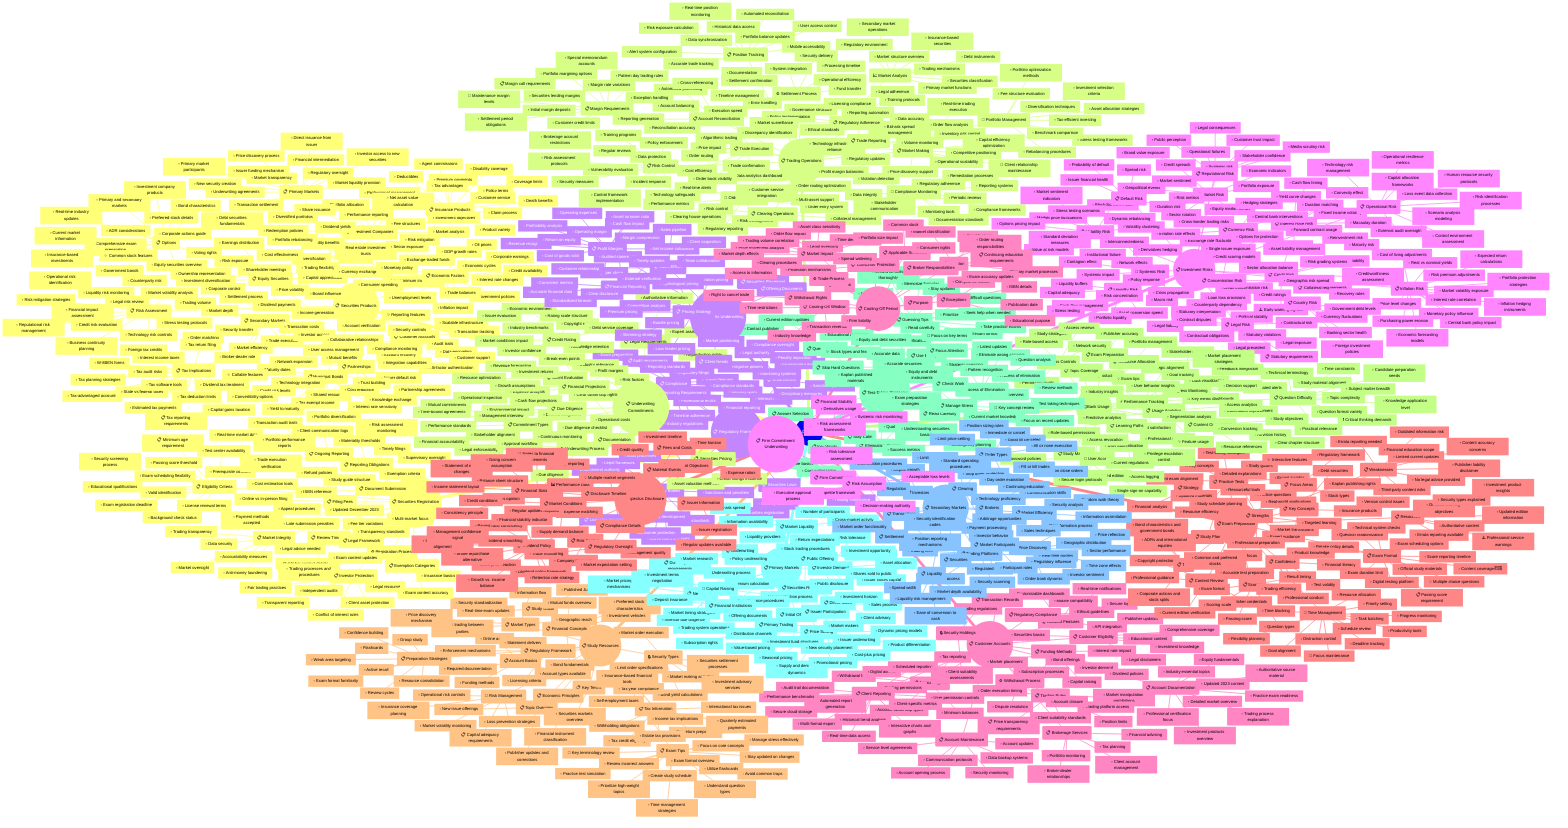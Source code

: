 mindmap
    ((📄 Document))
        ((📋 Securities Products))
            (📋 Primary Markets)
                [▫️ Direct issuance from issuer]
                [▫️ Underwriting agreements]
                [▫️ Primary market participants]
                [▫️ New security creation]
                [▫️ Issuer funding mechanism]
                [▫️ Regulatory oversight]
                [▫️ Market liquidity provision]
                [▫️ Investor access to new securities]
                [▫️ Price discovery process]
                [▫️ Transaction settlement]
                [▫️ Financial intermediation]
                [▫️ Market transparency]
            (📋 Secondary Markets)
                [▫️ Trade execution]
                [▫️ Order matching]
                [▫️ Broker-dealer role]
                [▫️ Investor access]
                [▫️ Security transfer]
                [▫️ Market efficiency]
                [▫️ Transaction costs]
                [▫️ Trading volume]
                [▫️ Settlement process]
                [▫️ Market depth]
            (📋 Equity Securities)
                [▫️ Ownership representation]
                [▫️ Voting rights]
                [▫️ Dividend payments]
                [▫️ Price volatility]
                [▫️ Corporate control]
                [▫️ Risk exposure]
                [▫️ Capital appreciation]
                [▫️ Trading flexibility]
                [▫️ Income generation]
                [▫️ Shareholder meetings]
                [▫️ Earnings distribution]
                [▫️ Board influence]
                [▫️ Investment diversification]
            (📋 Investment Companies)
                [▫️ Professional management]
                [▫️ Diversified portfolios]
                [▫️ Fee structures]
                [▫️ Net asset value calculation]
                [▫️ Redemption policies]
                [▫️ Investment objectives]
                [▫️ Performance reporting]
                [▫️ Market analysis]
                [▫️ Portfolio allocation]
                [▫️ Share issuance]
            (📋 Insurance Products)
                [▫️ Premium payments]
                [▫️ Coverage limits]
                [▫️ Deductibles]
                [▫️ Policy terms]
                [▫️ Claim process]
                [▫️ Agent commissions]
                [▫️ Customer service]
                [▫️ Product variety]
                [▫️ Tax advantages]
                [▫️ Death benefits]
                [▫️ Disability coverage]
            (📋 Options)
                [▫️ Comprehensive exam preparation]
                [▫️ Current market information]
                [▫️ Primary and secondary markets]
                [▫️ Equity securities overview]
                [▫️ Debt securities fundamentals]
                [▫️ Investment company products]
                [▫️ Insurance-based investments]
                [▫️ Corporate actions guide]
                [▫️ Bond characteristics]
                [▫️ Government bonds]
                [✨ Common stock features]
                [▫️ Preferred stock details]
                [▫️ ADR considerations]
                [▫️ Real-time industry updates]
            (📋 Municipal Bonds)
                [▫️ Tax exempt income]
                [▫️ Credit risk levels]
                [▫️ Maturity dates]
                [▫️ Interest rate sensitivity]
                [▫️ Issuer default risk]
                [▫️ Yield to maturity]
                [✨ Callable features]
                [▫️ Convertibility options]
                [▫️ Portfolio diversification]
            (📋 Partnerships)
                [▫️ Collaborative relationships]
                [▫️ Shared resources]
                [▫️ Knowledge exchange]
                [▫️ Network expansion]
                [▫️ Cost reduction]
                [▫️ Technology integration]
                [▫️ Partnership agreements]
                [▫️ Trust building]
                [▫️ Mutual benefits]
            (📋 REITs ETFs)
                [▫️ Real estate investment trusts]
                [▫️ Exchange-traded funds]
                [▫️ Dividend yields]
                [▫️ Liquidity benefits]
                [▫️ Diversification]
                [▫️ Low minimum investments]
                [▫️ Sector exposure]
                [▫️ Portfolio rebalancing]
                [▫️ Cost effectiveness]
                [▫️ Risk mitigation]
            (📋 Customer Accounts)
                [▫️ Account verification]
                [▫️ Transaction tracking]
                [▫️ Security controls]
                [▫️ User access management]
                [▫️ Data encryption]
                [▫️ Audit trails]
                [▫️ Customer support]
                [▫️ Account recovery]
                [▫️ Multi-factor authentication]
                [▫️ Compliance monitoring]
                [✨ Reporting features]
                [▫️ Integration capabilities]
                [▫️ Scalable infrastructure]
            (📋 Risk Assessment)
                [▫️ Credit risk evaluation]
                [▫️ Market volatility analysis]
                [▫️ Operational risk identification]
                [▫️ Financial impact assessment]
                [▫️ Risk mitigation strategies]
                [▫️ Stress testing protocols]
                [▫️ Counterparty risk]
                [▫️ Liquidity risk monitoring]
                [▫️ Legal risk review]
                [▫️ Technology risk controls]
                [▫️ Reputational risk management]
                [▫️ Business continuity planning]
            (📋 Tax Implications)
                [📋 Tax reporting requirements]
                [▫️ Capital gains taxation]
                [▫️ Dividend tax treatment]
                [▫️ Interest income taxes]
                [▫️ Tax-advantaged accounts]
                [▫️ Tax deduction limits]
                [▫️ W-8BEN forms]
                [▫️ Foreign tax credits]
                [▫️ Tax return filing]
                [▫️ Estimated tax payments]
                [▫️ Tax audit risks]
                [▫️ Tax planning strategies]
                [▫️ State vs federal taxes]
                [▫️ Tax software tools]
            (📋 Economic Factors)
                [▫️ Interest rate changes]
                [▫️ Inflation impact]
                [▫️ GDP growth rates]
                [▫️ Unemployment levels]
                [▫️ Currency exchange rates]
                [▫️ Consumer spending]
                [▫️ Corporate earnings]
                [▫️ Government policies]
                [▫️ Credit availability]
                [▫️ Oil prices]
                [▫️ Trade balances]
                [▫️ Economic cycles]
                [▫️ Monetary policy]
        ((📋 Trading Operations))
            (📝 Order Management)
                [▫️ Order entry system]
                [▫️ Risk management]
                [▫️ Customer service integration]
                [▫️ Data analytics dashboard]
                [▫️ Real-time alerts]
                [▫️ Multi-asset support]
                [▫️ Regulatory reporting]
                [▫️ Order routing optimization]
                [▫️ Performance metrics]
            (📋 Trade Execution)
                [▫️ Order routing]
                [▫️ Execution speed]
                [▫️ Price impact]
                [▫️ Cost efficiency]
                [▫️ Algorithmic trading]
                [▫️ Order book visibility]
                [▫️ Trade confirmation]
            (⚙️ Settlement Process)
                [▫️ Settlement confirmation]
                [▫️ Fund transfer]
                [▫️ Security delivery]
                [▫️ Processing timeline]
                [▫️ Documentation]
                [▫️ System integration]
                [▫️ Error handling]
                [▫️ Operational efficiency]
            (📋 Market Making)
                [▫️ Bid-ask spread management]
                [▫️ Inventory risk control]
                [▫️ Real-time trading execution]
                [▫️ Price discovery support]
                [▫️ Capital efficiency optimization]
                [▫️ Order flow analysis]
                [▫️ Technology infrastructure reliance]
                [▫️ Profit margin balancing]
                [🎯 Client relationship maintenance]
                [▫️ Competitive positioning]
                [▫️ Operational scalability]
            (📋 Position Tracking)
                [▫️ Real-time position monitoring]
                [▫️ Accurate trade tracking]
                [▫️ Portfolio balance updates]
                [▫️ Risk exposure calculation]
                [▫️ Automated reconciliation]
                [▫️ Historical data access]
                [▫️ Alert system configuration]
                [▫️ User access control]
                [▫️ Data synchronization]
                [▫️ Mobile accessibility]
            (📋 Risk Control)
                [▫️ Risk assessment protocols]
                [▫️ Control framework implementation]
                [▫️ Vulnerability evaluation]
                [▫️ Security measures]
                [▫️ Data protection]
                [▫️ Incident response]
                [▫️ Policy enforcement]
                [▫️ Training programs]
                [▫️ Technology safeguards]
                [▫️ Regular reviews]
            (📡 Compliance Monitoring)
                [▫️ Regulatory adherence]
                [▫️ Reporting systems]
                [▫️ Violation detection]
                [▫️ Data integrity]
                [▫️ Compliance frameworks]
                [▫️ Monitoring tools]
                [▫️ Periodic reviews]
                [▫️ Stakeholder communication]
                [▫️ Documentation standards]
                [▫️ Remediation processes]
            (📋 Account Reconciliation)
                [▫️ Reconciliation accuracy]
                [▫️ Discrepancy identification]
                [▫️ Account balancing]
                [▫️ Automated processing]
                [▫️ Reporting generation]
                [▫️ Exception handling]
                [▫️ Cross-referencing]
                [▫️ Timeline management]
            (📋 Trade Reporting)
                [▫️ Data accuracy]
                [▫️ Volume monitoring]
                [▫️ Reporting automation]
            (📋 Clearing Operations)
                [▫️ Risk control]
                [▫️ Clearing house operations]
                [▫️ Collateral management]
            (📋 Margin Requirements)
                [▫️ Initial margin deposits]
                [🎯 Maintenance margin levels]
                [📋 Margin call requirements]
                [▫️ Pattern day trading rules]
                [▫️ Brokerage account restrictions]
                [▫️ Securities lending margins]
                [▫️ Settlement period obligations]
                [▫️ Portfolio margining options]
                [▫️ Special memorandum accounts]
                [▫️ Customer credit limits]
                [▫️ Margin rate variations]
            (📝 Portfolio Management)
                [▫️ Asset allocation strategies]
                [▫️ Diversification techniques]
                [▫️ Portfolio optimization methods]
                [▫️ Investment selection criteria]
                [▫️ Rebalancing procedures]
                [▫️ Fee structure evaluation]
                [▫️ Tax-efficient investing]
                [▫️ Stress testing frameworks]
                [▫️ Benchmark comparison]
            (📈 Market Analysis)
                [▫️ Market structure overview]
                [▫️ Securities classification]
                [▫️ Primary market functions]
                [▫️ Secondary market operations]
                [▫️ Trading mechanisms]
                [▫️ Debt instruments]
                [▫️ Insurance-based securities]
                [▫️ Regulatory environment]
            (📋 Regulatory Adherence)
                [▫️ Regulatory updates]
                [▫️ Legal adherence]
                [▫️ Ethical standards]
                [▫️ Policy implementation]
                [▫️ Training protocols]
                [▫️ Governance structure]
                [▫️ Licensing compliance]
                [▫️ Market surveillance]
        ((📋 Regulatory Framework))
            (📋 Securities Laws)
                [▫️ Securities registration]
                [▫️ Trading compliance]
                [▫️ Security issuance]
            (📋 Regulatory Bodies)
                [▫️ Government oversight]
                [▫️ Industry standards]
                [▫️ Legal framework]
                [▫️ Enforcement authority]
                [▫️ Policy development]
                [▫️ Consumer protection]
                [📋 Licensing requirements]
                [▫️ Audit processes]
                [▫️ Sanctions and penalties]
            (📋 Compliance)
                [▫️ Exam preparation]
                [▫️ Security types]
                [✨ Equity features]
                [▫️ Compliance standards]
                [▫️ Professional ethics]
                [▫️ Industry regulations]
            (📋 Reporting Requirements)
                [▫️ Regulatory filings]
                [▫️ Financial reporting]
                [📋 Audit requirements]
                [▫️ Timeline adherence]
                [▫️ Internal controls]
                [▫️ Reporting standards]
            (📋 Enforcement)
                [▫️ Legal authority]
                [▫️ Enforcement actions]
                [▫️ Penalty imposition]
                [▫️ Monitoring systems]
                [▫️ Disciplinary measures]
                [▫️ Investigative powers]
                [▫️ Sanction application]
                [▫️ Compliance oversight]
        ((📋 Investment Risks))
            (📋 Market Risk)
                [▫️ Portfolio exposure]
                [▫️ Systemic risk]
                [▫️ Credit spreads]
                [▫️ Equity market trends]
                [▫️ Sector rotation]
                [▫️ Economic indicators]
                [▫️ Geopolitical events]
                [▫️ Market sentiment]
                [▫️ Risk metrics]
            (📋 Credit Risk)
                [▫️ Creditworthiness assessment]
                [▫️ Default probability]
                [▫️ Loan loss provisions]
                [▫️ Risk grading systems]
                [📋 Collateral requirements]
                [▫️ Credit scoring models]
                [⚠️ Early warning signals]
                [▫️ Recovery rates]
                [▫️ Credit concentration risk]
                [▫️ Historical loss data]
            (📋 Liquidity Risk)
                [▫️ Cash flow management]
                [▫️ Asset conversion speed]
                [▫️ Portfolio liquidity]
                [▫️ Stress testing]
                [▫️ Liquidity buffers]
                [▫️ Capital adequacy]
            (📋 Interest Rate Risk)
                [▫️ Duration matching]
                [▫️ Yield curve changes]
                [▫️ Reinvestment risk]
                [▫️ Macaulay duration]
                [▫️ Convexity effect]
                [▫️ Fixed income volatility]
                [▫️ Maturity risk]
                [▫️ Cash flow timing]
                [▫️ Asset liability management]
            (📋 Inflation Risk)
                [▫️ Price level changes]
                [▫️ Purchasing power erosion]
                [▫️ Central bank policy impact]
                [▫️ Interest rate correlation]
                [▫️ Portfolio protection strategies]
                [▫️ Inflation hedging instruments]
                [▫️ Cost of living adjustments]
                [▫️ Monetary policy influence]
                [▫️ Risk premium adjustments]
                [▫️ Expected return calculations]
                [▫️ Real vs nominal yields]
                [▫️ Economic forecasting models]
                [▫️ Market volatility exposure]
            (📋 Country Risk)
                [▫️ Political stability]
                [▫️ Currency fluctuations]
                [▫️ Credit ratings]
                [▫️ Government debt levels]
                [▫️ Foreign investment policies]
                [▫️ Banking sector health]
            (📋 Currency Risk)
                [▫️ Exchange rate fluctuations]
                [▫️ Hedging strategies]
                [▫️ Forward contract usage]
                [▫️ Options for protection]
                [▫️ Inflation rate effects]
                [▫️ Central bank interventions]
                [▫️ Cross-border trading risks]
            (📋 Operational Risk)
                [▫️ Risk identification processes]
                [▫️ Loss event data collection]
                [▫️ Control environment assessment]
                [▫️ Capital allocation frameworks]
                [▫️ Technology risk management]
                [▫️ Human resource security protocols]
                [▫️ External audit oversight]
                [▫️ Scenario analysis modeling]
                [▫️ Operational resilience metrics]
            (📋 Legal Risk)
                [▫️ Contractual obligations]
                [📋 Statutory requirements]
                [▫️ Legal liability]
                [▫️ Contract disputes]
                [▫️ Statutory interpretation]
                [▫️ Legal precedent]
                [▫️ Contractual risk]
                [▫️ Statutory violations]
                [▫️ Legal exposure]
            (📋 Reputational Risk)
                [▫️ Brand value exposure]
                [▫️ Customer trust impact]
                [▫️ Media scrutiny risk]
                [▫️ Operational failures]
                [▫️ Stakeholder confidence]
                [▫️ Public perception]
                [▫️ Legal consequences]
            (📋 Concentration Risk)
                [▫️ Single issuer exposure]
                [▫️ Geographic risk spread]
                [▫️ Sector allocation balance]
                [▫️ Counterparty dependency]
            (🔧 Systemic Risk)
                [▫️ Interconnectedness]
                [▫️ Contagion effect]
                [▫️ Systemic impact]
                [▫️ Risk concentration]
                [▫️ Crisis propagation]
                [▫️ Institutional failure]
                [▫️ Macro risk]
                [▫️ Network effects]
                [▫️ Policy response]
            (📋 Volatility Risk)
                [▫️ Market price fluctuations]
                [▫️ Standard deviation measures]
                [▫️ Volatility clustering]
                [▫️ Black-Scholes model]
                [▫️ Options pricing impact]
                [▫️ Stress testing scenarios]
                [▫️ Value at risk models]
                [▫️ Market sentiment indicators]
                [▫️ Derivatives hedging]
                [▫️ Dynamic rebalancing]
            (📋 Default Risk)
                [▫️ Probability of default]
                [▫️ Issuer financial health]
                [▫️ Spread risk]
                [▫️ Duration risk]
        ((📋 Customer Accounts))
            (📋 Account Types)
                [▫️ Account ownership types]
                [▫️ Trading permissions]
                [▫️ Minimum balances]
                [▫️ Withdrawal limits]
                [▫️ Digital access]
                [▫️ Tax reporting]
            (📋 Account Features)
                [▫️ Real-time notifications]
                [▫️ Secure login]
                [▫️ Mobile compatibility]
                [▫️ API integration]
                [▫️ Customizable dashboards]
            (📋 Trading Rules)
                [▫️ Order execution timing]
                [📋 Price transparency requirements]
                [▫️ Market manipulation prohibitions]
                [▫️ Position limits]
                [▫️ Trading platform access]
                [▫️ Client suitability standards]
            (📋 Customer Eligibility)
                [▫️ Comprehensive coverage]
                [▫️ Legal disclaimers]
                [▫️ Publisher updates]
                [▫️ Educational content]
                [▫️ Investment knowledge]
                [▫️ Securities basics]
            (📋 Account Documentation)
                [▫️ Detailed market overview]
                [▫️ Trading process explanation]
                [▫️ Equity fundamentals]
                [▫️ Investment products overview]
                [▫️ Professional certification focus]
                [▫️ Updated 2023 content]
                [▫️ Authoritative source material]
                [▫️ Practice exam readiness]
                [▫️ Industry essential topics]
            (📋 Funding Methods)
                [▫️ Capital raising]
                [▫️ Bond offerings]
                [▫️ Subscription processes]
                [▫️ Market placement]
                [▫️ Investor demand]
                [▫️ Interest rate impact]
                [▫️ Dividend policies]
            (⚙️ Withdrawal Process)
                [▫️ Account closure]
                [▫️ Dispute resolution]
            (📋 Account Maintenance)
                [▫️ Account opening process]
                [▫️ Account updates]
                [▫️ Communication protocols]
                [▫️ Security monitoring]
                [▫️ Service level agreements]
                [▫️ Data backup systems]
            (📋 Regulatory Compliance)
                [▫️ Ethical guidelines]
            (📋 Brokerage Services)
                [▫️ Client account management]
                [▫️ Portfolio monitoring]
                [▫️ Tax planning]
                [▫️ Financial advising]
                [▫️ Broker-dealer relationships]
            (📋 Client Reporting)
                [▫️ Real-time data access]
                [▫️ Automated report generation]
                [▫️ Multi-format exports]
                [▫️ User permission controls]
                [▫️ Historical trend analysis]
                [▫️ Interactive charts and graphs]
                [▫️ Client-specific metrics]
                [▫️ Secure cloud storage]
                [▫️ Scheduled reporting]
                [▫️ Performance benchmarks]
                [▫️ Audit trail documentation]
            (🔒 Security Holdings)
                [▫️ Trading regulations]
                [▫️ Client suitability assessments]
            (📋 Transaction Records)
        ((📋 Exam Preparation))
            (📋 Study Plan)
                [▫️ Study schedule planning]
            (📋 Practice Tests)
                [▫️ Current exam alignment]
                [▫️ Practice questions]
                [▫️ Detailed explanations]
                [▫️ Study guides]
                [🔑 Key concepts]
                [▫️ Real-world applications]
                [▫️ Test-taking strategies]
                [✨ Interactive features]
                [▫️ Expert insights]
                [▫️ Resource efficiency]
            (📋 Content Review)
                [▫️ Current edition verification]
                [▫️ Professional guidance]
                [▫️ Copyright protection]
                [▫️ Publisher credentials]
            (📝 Time Management)
                [▫️ Time blocking]
                [▫️ Priority setting]
                [▫️ Goal alignment]
                [▫️ Task batching]
                [▫️ Deadline tracking]
                [▫️ Distraction control]
                [▫️ Schedule review]
                [🎯 Focus maintenance]
                [▫️ Resource allocation]
                [▫️ Progress monitoring]
                [▫️ Flexibility planning]
                [▫️ Productivity tools]
            (📋 Key Concepts)
                [▫️ Debt securities]
                [▫️ Insurance products]
                [▫️ Market transactions]
            (📋 Exam Format)
                [💡 Multiple choice questions]
                [📋 Passing score requirement]
                [▫️ Exam duration limit]
                [▫️ Content coverage范围]
                [▫️ Official study materials]
                [▫️ Digital testing platform]
                [▫️ Question randomization]
                [▫️ Score reporting timeline]
                [▫️ Retake policy details]
                [▫️ Technical system checks]
                [▫️ Exam scheduling options]
            (📋 Scoring)
                [▫️ Question types]
                [▫️ Passing score]
                [▫️ Scoring scale]
                [▫️ Result timing]
                [▫️ Exam format]
            (📋 Resources)
                [▫️ Authoritative content]
                [▫️ Updated edition information]
                [▫️ Detailed learning objectives]
                [▫️ Security types explained]
                [▫️ Investment product insights]
                [⚠️ Professional service warnings]
                [▫️ Errata reporting available]
            (📋 Focus Areas)
                [▫️ Stock types]
                [▫️ Regulatory framework]
            (📋 Weaknesses)
                [▫️ Outdated information risk]
                [▫️ Limited current updates]
                [▫️ No legal advice provided]
                [▫️ Publisher liability disclaimer]
                [▫️ Errata reporting needed]
                [▫️ Third-party content risks]
                [▫️ Financial education scope]
                [▫️ Kaplan publishing rights]
                [▫️ Version control issues]
                [▫️ Content accuracy concerns]
            (📋 Strengths)
                [▫️ Expert guidance]
                [▫️ Practice focus]
                [▫️ Resourceful tools]
                [▫️ Professional preparation]
                [▫️ Updated materials]
                [▫️ Targeted learning]
            (📋 Tips)
                [▫️ Corporate actions and stock splits]
                [▫️ Bond characteristics and government bonds]
                [▫️ Common and preferred stocks]
                [▫️ ADRs and international equities]
                [▫️ Accurate test preparation]
            (📋 Strategy)
                [▫️ Financial analysis]
            (📋 Confidence)
                [▫️ Trading efficiency]
                [▫️ Product knowledge]
                [▫️ Professional conduct]
                [▫️ Financial literacy]
                [▫️ Test validity]
        ((📋 Study Resources))
            (📋 Study Guide)
                [▫️ Real-time exam updates]
                [▫️ Published June 2022]
            (📋 Topic Overview)
                [▫️ New issue offerings]
                [▫️ Publisher updates and corrections]
            (📋 Key Terms)
                [▫️ Securities markets overview]
            (📋 Exam Tips)
                [▫️ Exam format overview]
                [▫️ Time management strategies]
                [🔑 Key terminology review]
                [▫️ Practice test simulation]
                [▫️ Focus on core concepts]
                [▫️ Avoid common traps]
                [▫️ Prioritize high-weight topics]
                [▫️ Understand question types]
                [▫️ Manage stress effectively]
                [▫️ Review incorrect answers]
                [▫️ Stay updated on changes]
                [▫️ Create study schedule]
                [▫️ Utilize flashcards]
            (📋 Financial Concepts)
                [▫️ Preferred stock characteristics]
                [▫️ Bond fundamentals]
                [▫️ Mutual funds overview]
                [▫️ Investment vehicles]
            (📋 Market Types)
                [▫️ Direct trading between parties]
                [▫️ Price discovery mechanism]
                [▫️ Security standardization]
                [▫️ Information flow]
                [▫️ Geographic reach]
            (🔒 Security Types)
                [▫️ Bond yield calculations]
                [▫️ Market order execution]
                [▫️ Limit order specifications]
                [▫️ Securities settlement processes]
                [▫️ Market making activities]
                [▫️ Investment advisory services]
            (📋 Account Basics)
                [▫️ Required documentation]
                [▫️ Account types available]
                [▫️ Funding methods]
                [▫️ Online access]
                [▫️ Statement delivery]
            (📝 Risk Management)
                [▫️ Loss prevention strategies]
                [▫️ Market volatility monitoring]
                [▫️ Operational risk controls]
                [▫️ Insurance coverage planning]
                [📋 Capital adequacy requirements]
            (📋 Tax Information)
                [▫️ Income tax implications]
                [▫️ Tax year compliance]
                [▫️ Tax credit eligibility]
                [▫️ Withholding obligations]
                [▫️ Tax return preparation]
                [▫️ Estate tax provisions]
                [▫️ International tax issues]
                [▫️ Self-employment taxes]
                [▫️ Quarterly estimated payments]
            (📋 Economic Principles)
                [▫️ Insurance-based financial tools]
                [▫️ Financial instrument classification]
            (📋 Regulatory Framework)
                [▫️ Licensing criteria]
                [▫️ Enforcement mechanisms]
            (📋 Preparation Strategies)
                [▫️ Flashcards]
                [▫️ Review cycles]
                [▫️ Resource consolidation]
                [▫️ Weak area targeting]
                [▫️ Active recall]
                [▫️ Group study]
                [▫️ Exam format familiarity]
                [▫️ Confidence building]
        ((📋 QBank Usage))
            (📋 Study Materials)
                [▫️ Updated editions]
            (⚡ Performance Tracking)
                [🔑 Key metric dashboards]
                [▫️ Data visualization]
                [▫️ Goal tracking]
                [▫️ Team productivity]
                [▫️ Client satisfaction]
                [▫️ Strategic alignment]
            (📋 Topic Coverage)
            (👤 User Access)
                [▫️ User authentication]
                [▫️ Role-based permissions]
                [▫️ Access logging]
                [▫️ Password policies]
                [▫️ Access revocation]
                [▫️ Privilege escalation control]
                [▫️ Single sign-on capability]
                [▫️ Secure login protocols]
            (📋 Question Difficulty)
                [▫️ Question format variety]
                [▫️ Topic complexity]
                [▫️ Time constraints]
                [▫️ Study material alignment]
                [▫️ Candidate preparation needs]
                [▫️ Knowledge application level]
                [❗ Critical thinking demands]
                [▫️ Subject matter breadth]
                [▫️ Technical terminology]
                [▫️ Practical relevance]
            (📡 Progress Monitoring)
                [▫️ Automated alerts]
                [▫️ Stakeholder reporting]
                [▫️ Feedback integration]
                [▫️ Continuous improvement]
                [▫️ Decision support]
            (📋 Resource Allocation)
                [▫️ Market placement strategies]
                [▫️ Portfolio management]
            (📋 Exam Preparation)
                [▫️ Study strategies]
                [💡 Exam tips]
                [▫️ Publisher accuracy]
            (📋 Content Organization)
                [▫️ Clear chapter structure]
                [▫️ Professional standards]
                [▫️ Study objectives]
                [▫️ Revision history]
                [▫️ Resource references]
            (📋 Learning Paths)
                [▫️ Industry insights]
                [▫️ Current regulations]
            (📋 Usage Analytics)
                [▫️ User behavior insights]
                [▫️ Access analytics]
                [✨ Feature usage]
                [▫️ Conversion tracking]
                [▫️ Segmentation analysis]
                [▫️ Predictive analytics]
            (📋 Access Controls)
                [▫️ Role-based access]
                [▫️ Permission levels]
                [▫️ Access reviews]
                [▫️ Network security]
        ((📋 Test-Taking Strategies))
            (📋 Question Review)
                [▫️ Current edition updates]
                [▫️ Publisher verification]
                [▫️ Educational resources]
                [▫️ Contact publisher]
            (📋 Elimination Strategy)
                [▫️ Cost optimization]
                [▫️ Quality control]
                [▫️ Contingency planning]
                [▫️ Success metrics]
            (📋 Guessing Tips)
                [▫️ Understand exam format]
                [▫️ Review all units thoroughly]
                [🔑 Focus on key terms]
                [▫️ Prioritize weak areas]
                [▫️ Take practice exams]
                [▫️ Memorize formulas]
                [▫️ Skip difficult questions]
                [▫️ Read carefully]
                [▫️ Manage stress]
                [▫️ Stay updated]
                [▫️ Seek help when needed]
            (📋 Read Carefully)
                [▫️ Primary market overview]
            (📋 Key Words)
            (⚙️ Process of Elimination)
                [▫️ Eliminate wrong answers]
                [▫️ Process of elimination]
                [▫️ Test taking techniques]
                [▫️ Question analysis]
                [▫️ Strategic guessing]
                [▫️ Pattern recognition]
                [▫️ Review methods]
            (📋 Answer Selection)
                [▫️ Market structure basics]
            (📋 Stay Calm)
            (📋 Skip Hard Questions)
                [▫️ Accurate securities information]
                [▫️ Equity and debt securities]
                [▫️ Kaplan published materials]
            (📋 Manage Stress)
                [▫️ Exam preparation strategies]
                [▫️ Current market knowledge]
                [🔑 Key concept review]
                [▫️ Focus on recent updates]
                [▫️ Understanding securities basics]
                [▫️ Equity and debt instruments]
            (📋 Use Examples)
                [✨ Stock types and features]
            (📋 Check Work)
            (📋 Focus Attention)
                [▫️ Accurate data]
                [▫️ Latest updates]
        ((📋 Primary Markets))
            (📋 New Issues)
                [▫️ Underwriting process]
                [▫️ Offering documents]
                [📋 Due diligence requirements]
                [▫️ Market pricing mechanisms]
                [▫️ Trading system operations]
            (📋 Underwriting)
                [▫️ Policy underwriting]
                [▫️ Premium calculation]
                [▫️ Market research]
            (📋 Initial Offerings)
                [▫️ Investment fund structures]
            (📋 Direct Sales)
                [▫️ Sales process]
                [▫️ Client advisory]
            (📋 Issuer Participation)
                [▫️ New security placement]
                [▫️ Issuer underwriting]
            (📋 Price Setting)
                [▫️ Supply and demand dynamics]
                [▫️ Cost-plus pricing]
                [▫️ Value-based pricing]
                [▫️ Product differentiation]
                [▫️ Distribution channels]
                [▫️ Seasonal pricing]
                [▫️ Promotional pricing]
                [▫️ Dynamic pricing models]
            (📋 Investor Demand)
                [▫️ Risk tolerance]
                [▫️ Return expectations]
                [▫️ Investment horizon]
                [▫️ Asset allocation]
                [▫️ Geographic exposure]
            (📋 Securities Registration)
                [▫️ Stock trading procedures]
            (📋 Public Offering)
                [▫️ Issuer raises capital]
                [▫️ Shares sold to public]
                [▫️ Public disclosure]
                [▫️ Investment opportunity]
            (🔌 Capital Raising)
                [▫️ Issuer selection process]
                [▫️ Investor due diligence]
                [▫️ Market timing strategies]
                [▫️ Due diligence procedures]
                [▫️ Investment terms negotiation]
            (📋 Primary Trading)
                [▫️ Subscription rights]
                [▫️ Market makers]
            (📋 Market Liquidity)
                [▫️ Bid-ask spread]
                [▫️ Number of participants]
                [▫️ Information availability]
                [▫️ Liquidity providers]
                [▫️ Cross-market activity]
            (📋 Financial Institutions)
                [▫️ Deposit insurance]
        ((📋 Secondary Markets))
            (📋 Trading Platforms)
                [▫️ Market data access]
                [▫️ Trading fees]
                [▫️ Security scanning]
                [▫️ Real-time quotes]
            (📋 Price Discovery)
                [▫️ Price formation process]
                [▫️ Order book dynamics]
                [▫️ Regulatory influence]
                [▫️ Investor sentiment]
                [▫️ Sector performance]
                [▫️ Geographic distribution]
                [▫️ Time zone effects]
            (📋 Liquidity)
                [▫️ Ease of conversion to cash]
                [▫️ Market depth availability]
                [▫️ Spread width]
                [▫️ Liquidity risk management]
            (📋 Order Types)
                [▫️ Limit order control]
                [▫️ Stop order protection]
                [▫️ Market on close orders]
                [▫️ Day order expiration]
                [▫️ Good till canceled]
                [▫️ All or none execution]
                [▫️ Fill or kill trades]
                [▫️ Immediate or cancel]
                [▫️ Limit price setting]
                [▫️ Position sizing rules]
            (📋 Brokers)
                [▫️ Communication skills]
                [▫️ Technology proficiency]
                [▫️ Sales techniques]
                [▫️ Continuing education]
            (📋 Investors)
                [▫️ Capital growth]
            (📋 Securities)
            (📋 Transactions)
                [▫️ Market order functionality]
                [▫️ Security identification codes]
                [▫️ Position reporting mechanisms]
            (📋 Market Efficiency)
                [▫️ Price reflection]
                [▫️ Information assimilation]
                [▫️ Arbitrage opportunities]
                [▫️ Random walk theory]
                [▫️ Investor behavior]
                [▫️ Security analysis]
            (📋 Regulation)
                [▫️ Examination procedures]
            (📋 Clearing)
                [▫️ Payment processing]
                [▫️ Standard operating procedures]
            (📋 Settlement)
            (📋 Market Participants)
                [▫️ Regulated entities]
                [▫️ Participant roles]
        ((📋 Securities Registration))
            (⚙️ Registration Process)
                [▫️ Publisher contact details]
            (📋 Filing Fees)
                [▫️ Payment methods accepted]
                [▫️ Late submission penalties]
                [▫️ Refund policies]
                [▫️ Exemption criteria]
                [▫️ Online vs in-person filing]
                [▫️ Fee tier variations]
                [▫️ Appeal procedures]
                [▫️ Transparency standards]
                [▫️ Cost estimation tools]
            (📋 Review Timeline)
                [▫️ Trading processes and procedures]
            (📋 Eligibility Criteria)
                [📋 Minimum age requirement]
                [▫️ Educational qualifications]
                [▫️ Background check status]
                [▫️ Exam registration deadline]
                [▫️ Prerequisite courses]
                [▫️ Valid identification]
                [▫️ Test center availability]
                [▫️ Passing score threshold]
                [▫️ License renewal terms]
                [▫️ Security screening process]
                [▫️ Exam scheduling flexibility]
            (📋 Document Submission)
                [▫️ Updated December 2023]
                [▫️ ISBN reference]
                [▫️ Multi-market focus]
                [▫️ Study guide structure]
            (📋 Investor Protection)
                [▫️ Fair trading practices]
                [▫️ Conflict of interest rules]
                [▫️ Client asset protection]
                [▫️ Transparent reporting]
                [▫️ Independent audits]
                [▫️ Legal recourse]
            (📋 Market Integrity)
                [▫️ Anti-money laundering]
                [▫️ Accountability measures]
                [▫️ Market oversight]
                [▫️ Trading transparency]
                [▫️ Data security]
            (📋 Reporting Obligations)
                [▫️ Materiality thresholds]
                [▫️ Timely filings]
                [▫️ Supervisory oversight]
            (📋 Legal Framework)
                [▫️ Exam content updates]
                [▫️ Legal advice needed]
            (📋 Exemption Categories)
                [▫️ Exam content accuracy]
                [▫️ Insurance basics]
            (📋 Ongoing Reporting)
                [▫️ Real-time market data]
                [▫️ Risk assessment monitoring]
                [▫️ Portfolio performance reports]
                [▫️ Trade execution verification]
                [▫️ Client communication logs]
                [▫️ Transaction audit trails]
        ((📋 Underwriting Commitments))
            (📋 Commitment Types)
                [▫️ Clear ownership rights]
                [▫️ Legal enforceability]
                [▫️ Defined obligations]
                [▫️ Time-bound agreements]
                [▫️ Mutual commitments]
                [▫️ Performance standards]
                [▫️ Financial accountability]
                [▫️ Stakeholder alignment]
                [▫️ Continuous monitoring]
            (⚙️ Underwriting Process)
                [▫️ Due diligence]
                [▫️ Approval workflow]
            (📋 Securities Pricing)
                [▫️ Asset valuation methods]
                [▫️ Credit ratings influence]
            (📋 Legal Requirements)
                [▫️ Copyright notice]
                [▫️ Authoritative information]
                [▫️ Reproduction rights]
                [▫️ Expert assistance]
            (📋 Client Evaluation)
                [▫️ Resource optimization]
                [▫️ Industry relevance]
                [▫️ Knowledge retention]
            (📋 Documentation)
            (📋 Due Diligence)
                [▫️ Operational inspection]
                [▫️ Environmental impact]
                [▫️ Management interview]
                [▫️ Due diligence checklist]
            (📋 Credit Rating)
                [▫️ Debt service coverage]
                [▫️ Rating scale structure]
                [▫️ Issuer evaluation]
                [▫️ Market conditions impact]
                [▫️ Industry benchmarks]
                [▫️ Investor confidence]
                [▫️ Economic environment]
            (📋 Financial Projections)
                [▫️ Revenue forecasting]
                [▫️ Expense analysis]
                [▫️ Cash flow projections]
                [▫️ Growth assumptions]
                [▫️ Risk factors]
                [▫️ Break-even points]
                [▫️ Profit margins]
                [▫️ Investment returns]
                [▫️ Operational costs]
        ((📋 Best Efforts Underwriting))
            (📋 Client Needs)
            (📋 Securities Placement)
            (📋 Profit Margins)
                [▫️ Revenue recognition]
                [▫️ Cost of goods sold]
                [▫️ Operating expenses]
                [▫️ Net income calculation]
                [▫️ Profitability analysis]
                [▫️ Margin compression]
                [▫️ Earnings per share]
                [▫️ Return on equity]
                [▫️ Asset turnover ratio]
                [▫️ Operating margin]
                [▫️ Cash flow impact]
            (📋 Offering Documents)
            (📋 Pricing Strategy)
                [▫️ Market positioning]
                [▫️ Competitive analysis]
                [▫️ Penetration pricing]
                [▫️ Skimming strategy]
                [▫️ Bundle pricing]
                [▫️ Psychological pricing]
                [▫️ Premium pricing]
                [▫️ Loss leader pricing]
            (📋 Sales Efforts)
                [▫️ Client acquisition]
                [▫️ Sales pipeline]
                [▫️ Customer relationship]
                [▫️ Team collaboration]
            (📋 Financial Reporting)
                [▫️ Accurate financial data]
                [▫️ Audited statements]
                [▫️ Consistent metrics]
                [▫️ Clear disclosure]
                [▫️ Timely updates]
                [▫️ Standardized formats]
                [▫️ External verification]
        ((📋 Firm Commitment Underwriting))
            (📋 Firm Commitment)
            (📋 Risk Assumption)
                [▫️ Risk tolerance assessment]
                [▫️ Acceptable loss levels]
                [▫️ Decision-making authority]
                [▫️ Risk appetite framework]
                [▫️ Executive approval process]
            (📋 Financial Stability)
                [▫️ Systemic risk monitoring]
                [▫️ Risk assessment frameworks]
                [▫️ Derivatives usage]
        ((📋 Cooling-Off Period))
            (📋 Definition)
            (📋 Purpose)
                [▫️ Compliance basics]
            (📋 Duration)
                [▫️ Market classification]
                [✨ Bond features]
                [▫️ Primary market processes]
            (📋 Applicable Securities)
                [▫️ Common stock]
            (📋 Exceptions)
                [▫️ Exam accuracy updates]
                [▫️ Publication date]
                [▫️ ISBN details]
                [▫️ Educational purpose]
            (📋 Consumer Protection)
                [▫️ Consumer rights]
                [▫️ Legal oversight]
                [▫️ Protection mechanisms]
            (⚙️ Trade Process)
                [▫️ Clearing procedures]
            (📋 Cooling-Off Window)
                [▫️ Time restrictions]
                [▫️ Transaction reversal]
                [▫️ Industry knowledge]
            (📋 Withdrawal Rights)
                [▫️ Right to cancel trade]
                [▫️ Firm liability]
                [▫️ Access to information]
            (📋 Market Impact)
                [▫️ Price movement analysis]
                [▫️ Order flow impact]
                [▫️ Market depth effects]
                [▫️ Trading volume correlation]
                [▫️ Asset class sensitivity]
                [▫️ Time decay influence]
                [▫️ Spread widening]
                [▫️ Portfolio size impact]
            (📋 Broker Responsibilities)
                [▫️ Order routing responsibilities]
                [📋 Continuing education requirements]
        ((📋 Prospectus Disclosure))
            (📋 Financial Statements)
                [▫️ Expense matching]
                [▫️ Liability reporting]
                [▫️ Balance sheet structure]
                [▫️ Income statement layout]
                [▫️ Statement of equity changes]
                [📌 Notes to financial statements]
                [▫️ Auditors opinion]
                [▫️ Consistency principle]
                [▫️ Going concern assumption]
            (📋 Risk Factors)
                [▫️ Company financials]
                [▫️ Management quality]
            (📋 Issuer Information)
                [▫️ Issuer registration]
            (📋 Investment Objectives)
                [▫️ Time horizon]
                [▫️ Expense ratios]
                [▫️ Credit quality]
                [▫️ Investment timeline]
            (📋 Fees and Costs)
            (📊 Performance Data)
            (📋 Material Events)
            (📋 Compliance Details)
                [▫️ Regular updates available]
                [💡 Multiple market segments]
            (📋 Disclosure Timeline)
                [▫️ Regular updates required]
            (📋 Regulatory Oversight)
                [▫️ Trade monitoring]
            (📋 Market Conditions)
                [▫️ Credit conditions]
                [▫️ Supply demand balance]
            (📋 Dividend Policy)
                [▫️ Dividend policy framework]
                [▫️ Payout ratio consistency]
                [▫️ Stock price reaction]
                [▫️ Retention rate strategy]
                [▫️ Growth vs. income balance]
                [▫️ Dividend smoothing]
                [▫️ Share repurchase alternative]
                [▫️ Investor preference alignment]
                [▫️ Financial stability indicator]
                [▫️ Management confidence signal]
                [▫️ Market expectation setting]